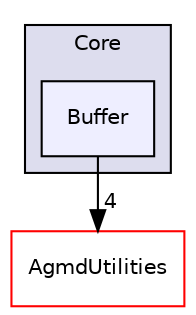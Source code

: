 digraph "J:/Projet Infographie/Moteur3D/AgmdEngine/src/Agmd3D/Core/Buffer" {
  compound=true
  node [ fontsize="10", fontname="Helvetica"];
  edge [ labelfontsize="10", labelfontname="Helvetica"];
  subgraph clusterdir_d5d0f021f9a91f3b13375d17a8dbcbf9 {
    graph [ bgcolor="#ddddee", pencolor="black", label="Core" fontname="Helvetica", fontsize="10", URL="dir_d5d0f021f9a91f3b13375d17a8dbcbf9.html"]
  dir_04ce7eaf04049557db45e422f2c9a955 [shape=box, label="Buffer", style="filled", fillcolor="#eeeeff", pencolor="black", URL="dir_04ce7eaf04049557db45e422f2c9a955.html"];
  }
  dir_7c59fcbadd8abb39f7ae389316a19242 [shape=box label="AgmdUtilities" fillcolor="white" style="filled" color="red" URL="dir_7c59fcbadd8abb39f7ae389316a19242.html"];
  dir_04ce7eaf04049557db45e422f2c9a955->dir_7c59fcbadd8abb39f7ae389316a19242 [headlabel="4", labeldistance=1.5 headhref="dir_000007_000023.html"];
}
